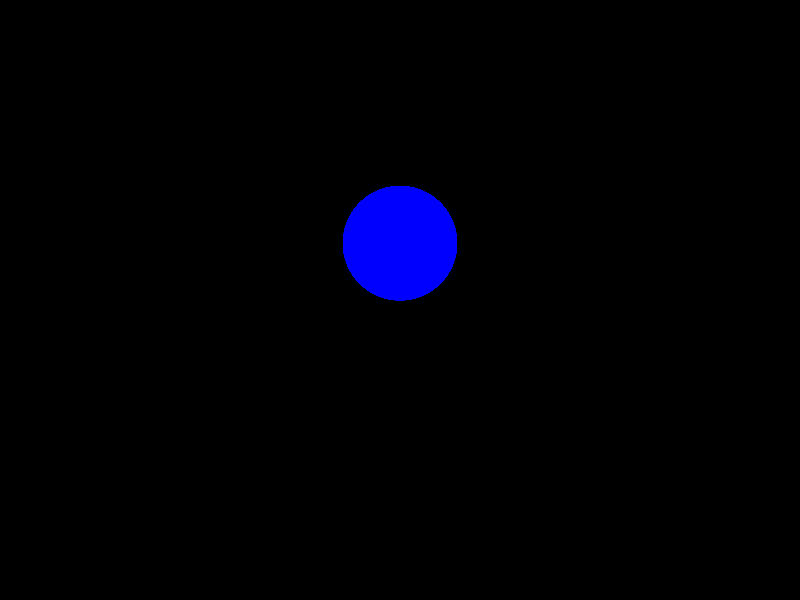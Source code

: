 camera {
    location <1,1.5,-3>
    look_at <0,1,0>
}

light_source {
    <0,4,-3>
    color rgb <1,1,1>
}

sphere {
    <0,1.3,0>,0.3
    pigment {
        rgb <0,0,1>
    }
}
